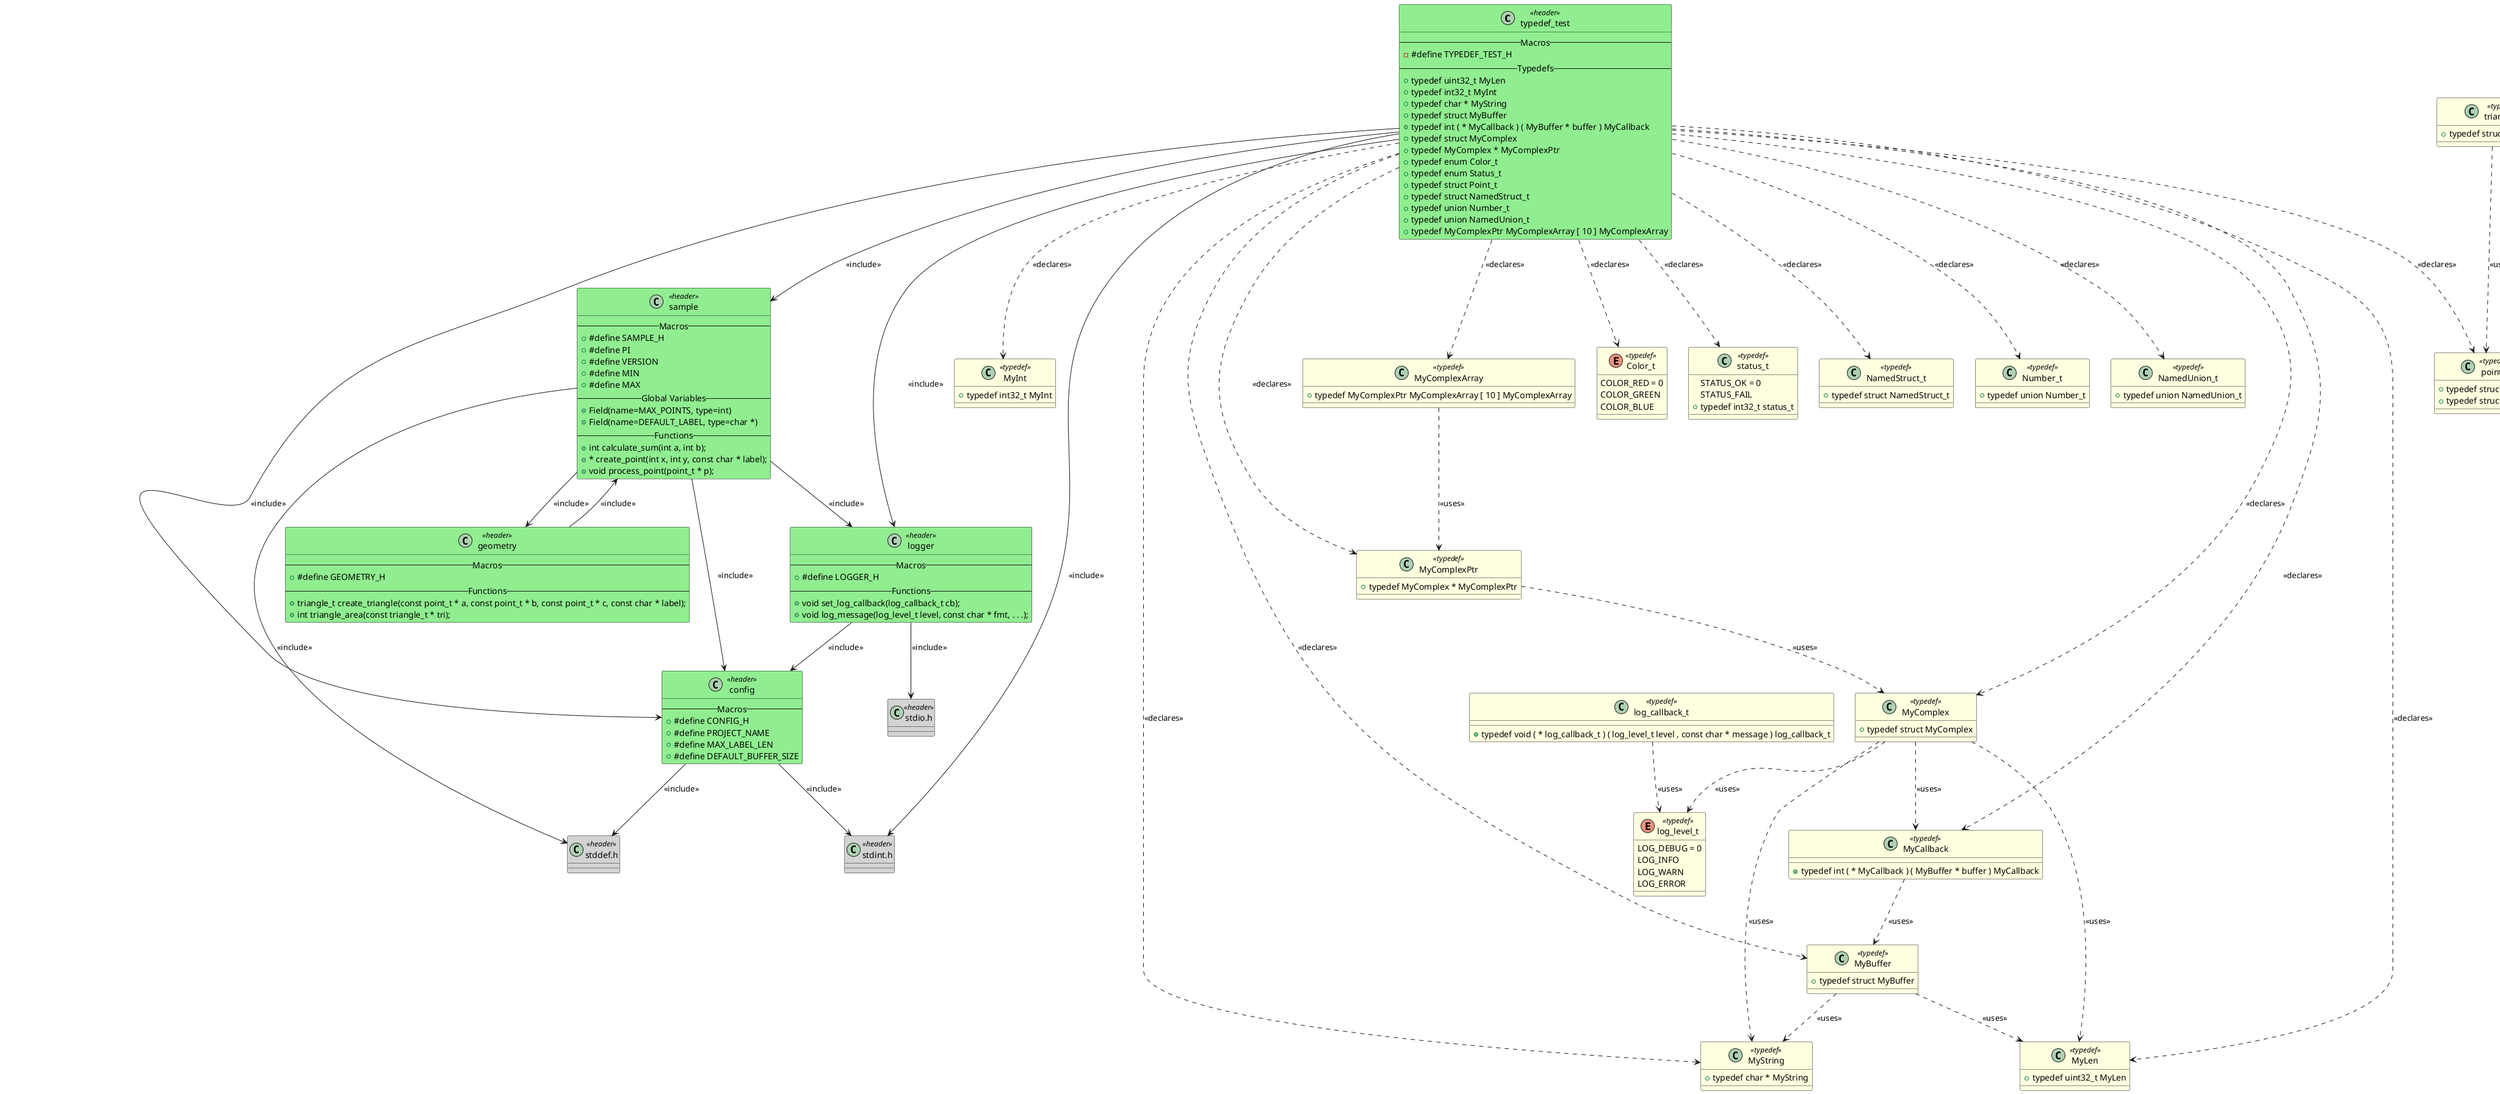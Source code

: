 @startuml typedef_test

class "typedef_test" as HEADER_TYPEDEF_TEST <<header>> #LightGreen
{
    -- Macros --
    - #define TYPEDEF_TEST_H
    -- Typedefs --
    + typedef uint32_t MyLen
    + typedef int32_t MyInt
    + typedef char * MyString
    + typedef struct MyBuffer
    + typedef int ( * MyCallback ) ( MyBuffer * buffer ) MyCallback
    + typedef struct MyComplex
    + typedef MyComplex * MyComplexPtr
    + typedef enum Color_t
    + typedef enum Status_t
    + typedef struct Point_t
    + typedef struct NamedStruct_t
    + typedef union Number_t
    + typedef union NamedUnion_t
    + typedef MyComplexPtr MyComplexArray [ 10 ] MyComplexArray
}

class "stdint.h" as HEADER_STDINT <<header>> #LightGray
{
}

class "sample" as HEADER_SAMPLE <<header>> #LightGreen
{
    -- Macros --
    + #define SAMPLE_H
    + #define PI
    + #define VERSION
    + #define MIN
    + #define MAX
    -- Global Variables --
    + Field(name=MAX_POINTS, type=int)
    + Field(name=DEFAULT_LABEL, type=char *)
    -- Functions --
    + int calculate_sum(int a, int b);
    + * create_point(int x, int y, const char * label);
    + void process_point(point_t * p);
}
class "config" as HEADER_CONFIG <<header>> #LightGreen
{
    -- Macros --
    + #define CONFIG_H
    + #define PROJECT_NAME
    + #define MAX_LABEL_LEN
    + #define DEFAULT_BUFFER_SIZE
}
class "logger" as HEADER_LOGGER <<header>> #LightGreen
{
    -- Macros --
    + #define LOGGER_H
    -- Functions --
    + void set_log_callback(log_callback_t cb);
    + void log_message(log_level_t level, const char * fmt, . . .);
}
class "geometry" as HEADER_GEOMETRY <<header>> #LightGreen
{
    -- Macros --
    + #define GEOMETRY_H
    -- Functions --
    + triangle_t create_triangle(const point_t * a, const point_t * b, const point_t * c, const char * label);
    + int triangle_area(const triangle_t * tri);
}
class "stddef.h" as HEADER_STDDEF <<header>> #LightGray
{
}

class "stdio.h" as HEADER_STDIO <<header>> #LightGray
{
}

class "MyLen" as TYPEDEF_MYLEN <<typedef>> #LightYellow
{
    + typedef uint32_t MyLen
}

class "MyInt" as TYPEDEF_MYINT <<typedef>> #LightYellow
{
    + typedef int32_t MyInt
}

class "MyString" as TYPEDEF_MYSTRING <<typedef>> #LightYellow
{
    + typedef char * MyString
}

class "MyBuffer" as TYPEDEF_MYBUFFER <<typedef>> #LightYellow
{
    + typedef struct MyBuffer
}

class "MyCallback" as TYPEDEF_MYCALLBACK <<typedef>> #LightYellow
{
    + typedef int ( * MyCallback ) ( MyBuffer * buffer ) MyCallback
}

class "MyComplex" as TYPEDEF_MYCOMPLEX <<typedef>> #LightYellow
{
    + typedef struct MyComplex
}

class "MyComplexPtr" as TYPEDEF_MYCOMPLEXPTR <<typedef>> #LightYellow
{
    + typedef MyComplex * MyComplexPtr
}

enum "Color_t" as TYPEDEF_COLOR_T <<typedef>> #LightYellow
{
    COLOR_RED = 0
    COLOR_GREEN
    COLOR_BLUE
}

enum "Status_t" as TYPEDEF_STATUS_T <<typedef>> #LightYellow
{
    STATUS_OK = 0
    STATUS_FAIL
}

class "Point_t" as TYPEDEF_POINT_T <<typedef>> #LightYellow
{
    + typedef struct Point_t
}

class "NamedStruct_t" as TYPEDEF_NAMEDSTRUCT_T <<typedef>> #LightYellow
{
    + typedef struct NamedStruct_t
}

class "Number_t" as TYPEDEF_NUMBER_T <<typedef>> #LightYellow
{
    + typedef union Number_t
}

class "NamedUnion_t" as TYPEDEF_NAMEDUNION_T <<typedef>> #LightYellow
{
    + typedef union NamedUnion_t
}

class "MyComplexArray" as TYPEDEF_MYCOMPLEXARRAY <<typedef>> #LightYellow
{
    + typedef MyComplexPtr MyComplexArray [ 10 ] MyComplexArray
}

class "point_t" as TYPEDEF_POINT_T <<typedef>> #LightYellow
{
    + typedef struct point_t
}

enum "system_state_t" as TYPEDEF_SYSTEM_STATE_T <<typedef>> #LightYellow
{
    STATE_IDLE = 0
    STATE_RUNNING
    STATE_ERROR
}

class "id_t" as TYPEDEF_ID_T <<typedef>> #LightYellow
{
    + typedef uint32_t id_t
}

class "status_t" as TYPEDEF_STATUS_T <<typedef>> #LightYellow
{
    + typedef int32_t status_t
}

class "triangle_t" as TYPEDEF_TRIANGLE_T <<typedef>> #LightYellow
{
    + typedef struct triangle_t
}

enum "log_level_t" as TYPEDEF_LOG_LEVEL_T <<typedef>> #LightYellow
{
    LOG_DEBUG = 0
    LOG_INFO
    LOG_WARN
    LOG_ERROR
}

class "log_callback_t" as TYPEDEF_LOG_CALLBACK_T <<typedef>> #LightYellow
{
    + typedef void ( * log_callback_t ) ( log_level_t level , const char * message ) log_callback_t
}

HEADER_TYPEDEF_TEST --> HEADER_STDINT : <<include>>
HEADER_TYPEDEF_TEST --> HEADER_SAMPLE : <<include>>
HEADER_TYPEDEF_TEST --> HEADER_CONFIG : <<include>>
HEADER_TYPEDEF_TEST --> HEADER_LOGGER : <<include>>
HEADER_SAMPLE --> HEADER_STDDEF : <<include>>
HEADER_SAMPLE --> HEADER_CONFIG : <<include>>
HEADER_SAMPLE --> HEADER_GEOMETRY : <<include>>
HEADER_SAMPLE --> HEADER_LOGGER : <<include>>
HEADER_CONFIG --> HEADER_STDDEF : <<include>>
HEADER_CONFIG --> HEADER_STDINT : <<include>>
HEADER_LOGGER --> HEADER_STDIO : <<include>>
HEADER_LOGGER --> HEADER_CONFIG : <<include>>
HEADER_GEOMETRY --> HEADER_SAMPLE : <<include>>
TYPEDEF_MYBUFFER ..> TYPEDEF_MYLEN : <<uses>>
TYPEDEF_MYBUFFER ..> TYPEDEF_MYSTRING : <<uses>>
TYPEDEF_MYCALLBACK ..> TYPEDEF_MYBUFFER : <<uses>>
TYPEDEF_MYCOMPLEX ..> TYPEDEF_MYLEN : <<uses>>
TYPEDEF_MYCOMPLEX ..> TYPEDEF_MYSTRING : <<uses>>
TYPEDEF_MYCOMPLEX ..> TYPEDEF_MYCALLBACK : <<uses>>
TYPEDEF_MYCOMPLEX ..> TYPEDEF_LOG_LEVEL_T : <<uses>>
TYPEDEF_MYCOMPLEXPTR ..> TYPEDEF_MYCOMPLEX : <<uses>>
TYPEDEF_MYCOMPLEXARRAY ..> TYPEDEF_MYCOMPLEXPTR : <<uses>>
TYPEDEF_TRIANGLE_T ..> TYPEDEF_POINT_T : <<uses>>
TYPEDEF_LOG_CALLBACK_T ..> TYPEDEF_LOG_LEVEL_T : <<uses>>
HEADER_TYPEDEF_TEST ..> TYPEDEF_MYLEN : <<declares>>
HEADER_TYPEDEF_TEST ..> TYPEDEF_MYINT : <<declares>>
HEADER_TYPEDEF_TEST ..> TYPEDEF_MYSTRING : <<declares>>
HEADER_TYPEDEF_TEST ..> TYPEDEF_MYBUFFER : <<declares>>
HEADER_TYPEDEF_TEST ..> TYPEDEF_MYCALLBACK : <<declares>>
HEADER_TYPEDEF_TEST ..> TYPEDEF_MYCOMPLEX : <<declares>>
HEADER_TYPEDEF_TEST ..> TYPEDEF_MYCOMPLEXPTR : <<declares>>
HEADER_TYPEDEF_TEST ..> TYPEDEF_COLOR_T : <<declares>>
HEADER_TYPEDEF_TEST ..> TYPEDEF_STATUS_T : <<declares>>
HEADER_TYPEDEF_TEST ..> TYPEDEF_POINT_T : <<declares>>
HEADER_TYPEDEF_TEST ..> TYPEDEF_NAMEDSTRUCT_T : <<declares>>
HEADER_TYPEDEF_TEST ..> TYPEDEF_NUMBER_T : <<declares>>
HEADER_TYPEDEF_TEST ..> TYPEDEF_NAMEDUNION_T : <<declares>>
HEADER_TYPEDEF_TEST ..> TYPEDEF_MYCOMPLEXARRAY : <<declares>>

@enduml
